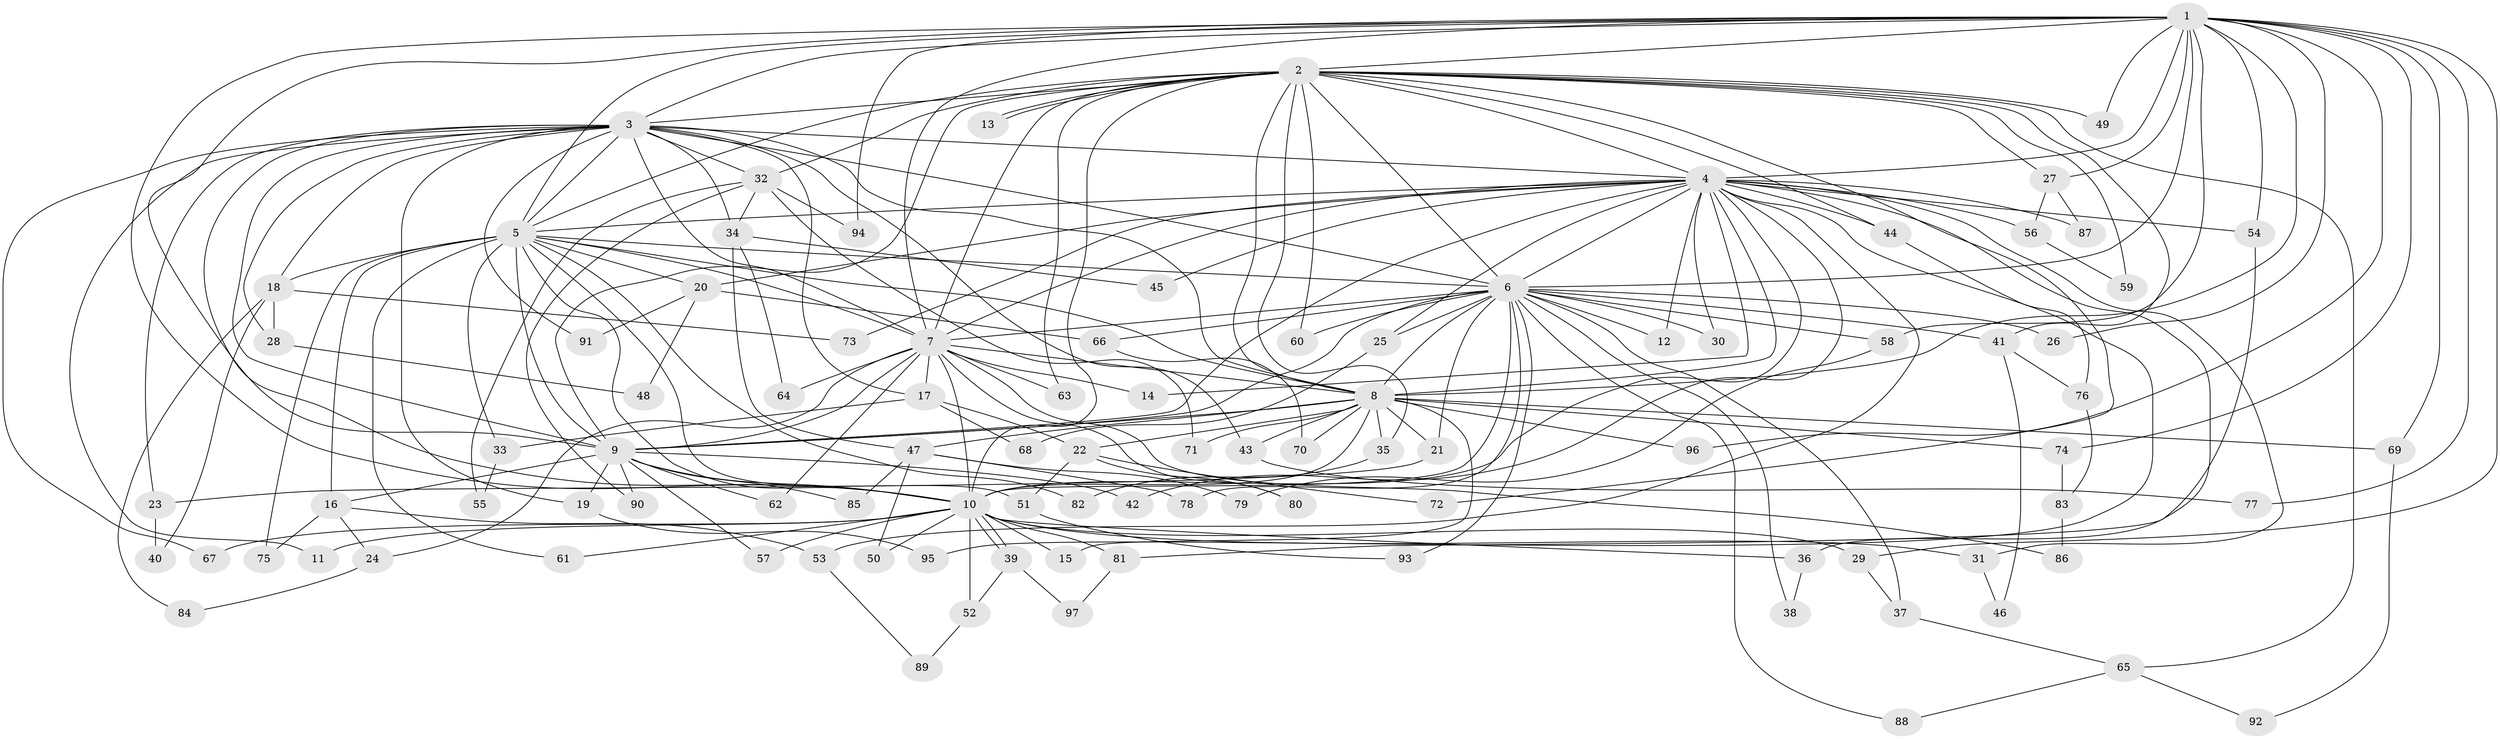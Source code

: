 // coarse degree distribution, {15: 0.02564102564102564, 17: 0.05128205128205128, 13: 0.02564102564102564, 14: 0.05128205128205128, 12: 0.02564102564102564, 16: 0.02564102564102564, 11: 0.05128205128205128, 1: 0.02564102564102564, 7: 0.05128205128205128, 4: 0.07692307692307693, 5: 0.05128205128205128, 6: 0.1282051282051282, 3: 0.1282051282051282, 8: 0.02564102564102564, 2: 0.2564102564102564}
// Generated by graph-tools (version 1.1) at 2025/49/03/04/25 22:49:33]
// undirected, 97 vertices, 219 edges
graph export_dot {
  node [color=gray90,style=filled];
  1;
  2;
  3;
  4;
  5;
  6;
  7;
  8;
  9;
  10;
  11;
  12;
  13;
  14;
  15;
  16;
  17;
  18;
  19;
  20;
  21;
  22;
  23;
  24;
  25;
  26;
  27;
  28;
  29;
  30;
  31;
  32;
  33;
  34;
  35;
  36;
  37;
  38;
  39;
  40;
  41;
  42;
  43;
  44;
  45;
  46;
  47;
  48;
  49;
  50;
  51;
  52;
  53;
  54;
  55;
  56;
  57;
  58;
  59;
  60;
  61;
  62;
  63;
  64;
  65;
  66;
  67;
  68;
  69;
  70;
  71;
  72;
  73;
  74;
  75;
  76;
  77;
  78;
  79;
  80;
  81;
  82;
  83;
  84;
  85;
  86;
  87;
  88;
  89;
  90;
  91;
  92;
  93;
  94;
  95;
  96;
  97;
  1 -- 2;
  1 -- 3;
  1 -- 4;
  1 -- 5;
  1 -- 6;
  1 -- 7;
  1 -- 8;
  1 -- 9;
  1 -- 10;
  1 -- 26;
  1 -- 27;
  1 -- 29;
  1 -- 49;
  1 -- 54;
  1 -- 58;
  1 -- 69;
  1 -- 74;
  1 -- 77;
  1 -- 94;
  1 -- 96;
  2 -- 3;
  2 -- 4;
  2 -- 5;
  2 -- 6;
  2 -- 7;
  2 -- 8;
  2 -- 9;
  2 -- 10;
  2 -- 13;
  2 -- 13;
  2 -- 27;
  2 -- 32;
  2 -- 35;
  2 -- 41;
  2 -- 44;
  2 -- 49;
  2 -- 59;
  2 -- 60;
  2 -- 63;
  2 -- 65;
  2 -- 72;
  3 -- 4;
  3 -- 5;
  3 -- 6;
  3 -- 7;
  3 -- 8;
  3 -- 9;
  3 -- 10;
  3 -- 11;
  3 -- 17;
  3 -- 18;
  3 -- 19;
  3 -- 23;
  3 -- 28;
  3 -- 32;
  3 -- 34;
  3 -- 43;
  3 -- 67;
  3 -- 91;
  4 -- 5;
  4 -- 6;
  4 -- 7;
  4 -- 8;
  4 -- 9;
  4 -- 10;
  4 -- 12;
  4 -- 14;
  4 -- 20;
  4 -- 25;
  4 -- 30;
  4 -- 31;
  4 -- 36;
  4 -- 42;
  4 -- 44;
  4 -- 45;
  4 -- 53;
  4 -- 54;
  4 -- 56;
  4 -- 73;
  4 -- 87;
  4 -- 95;
  5 -- 6;
  5 -- 7;
  5 -- 8;
  5 -- 9;
  5 -- 10;
  5 -- 16;
  5 -- 18;
  5 -- 20;
  5 -- 33;
  5 -- 51;
  5 -- 61;
  5 -- 75;
  5 -- 82;
  6 -- 7;
  6 -- 8;
  6 -- 9;
  6 -- 10;
  6 -- 12;
  6 -- 21;
  6 -- 25;
  6 -- 26;
  6 -- 30;
  6 -- 37;
  6 -- 38;
  6 -- 41;
  6 -- 58;
  6 -- 60;
  6 -- 66;
  6 -- 78;
  6 -- 88;
  6 -- 93;
  7 -- 8;
  7 -- 9;
  7 -- 10;
  7 -- 14;
  7 -- 17;
  7 -- 24;
  7 -- 62;
  7 -- 63;
  7 -- 64;
  7 -- 80;
  7 -- 86;
  8 -- 9;
  8 -- 10;
  8 -- 15;
  8 -- 21;
  8 -- 22;
  8 -- 35;
  8 -- 43;
  8 -- 47;
  8 -- 69;
  8 -- 70;
  8 -- 71;
  8 -- 74;
  8 -- 96;
  9 -- 10;
  9 -- 16;
  9 -- 19;
  9 -- 42;
  9 -- 57;
  9 -- 62;
  9 -- 85;
  9 -- 90;
  10 -- 11;
  10 -- 15;
  10 -- 29;
  10 -- 31;
  10 -- 36;
  10 -- 39;
  10 -- 39;
  10 -- 50;
  10 -- 52;
  10 -- 57;
  10 -- 61;
  10 -- 67;
  10 -- 81;
  16 -- 24;
  16 -- 53;
  16 -- 75;
  17 -- 22;
  17 -- 33;
  17 -- 68;
  18 -- 28;
  18 -- 40;
  18 -- 73;
  18 -- 84;
  19 -- 95;
  20 -- 48;
  20 -- 66;
  20 -- 91;
  21 -- 23;
  22 -- 51;
  22 -- 72;
  22 -- 80;
  23 -- 40;
  24 -- 84;
  25 -- 68;
  27 -- 56;
  27 -- 87;
  28 -- 48;
  29 -- 37;
  31 -- 46;
  32 -- 34;
  32 -- 55;
  32 -- 71;
  32 -- 90;
  32 -- 94;
  33 -- 55;
  34 -- 45;
  34 -- 47;
  34 -- 64;
  35 -- 82;
  36 -- 38;
  37 -- 65;
  39 -- 52;
  39 -- 97;
  41 -- 46;
  41 -- 76;
  43 -- 77;
  44 -- 76;
  47 -- 50;
  47 -- 78;
  47 -- 79;
  47 -- 85;
  51 -- 93;
  52 -- 89;
  53 -- 89;
  54 -- 81;
  56 -- 59;
  58 -- 79;
  65 -- 88;
  65 -- 92;
  66 -- 70;
  69 -- 92;
  74 -- 83;
  76 -- 83;
  81 -- 97;
  83 -- 86;
}
